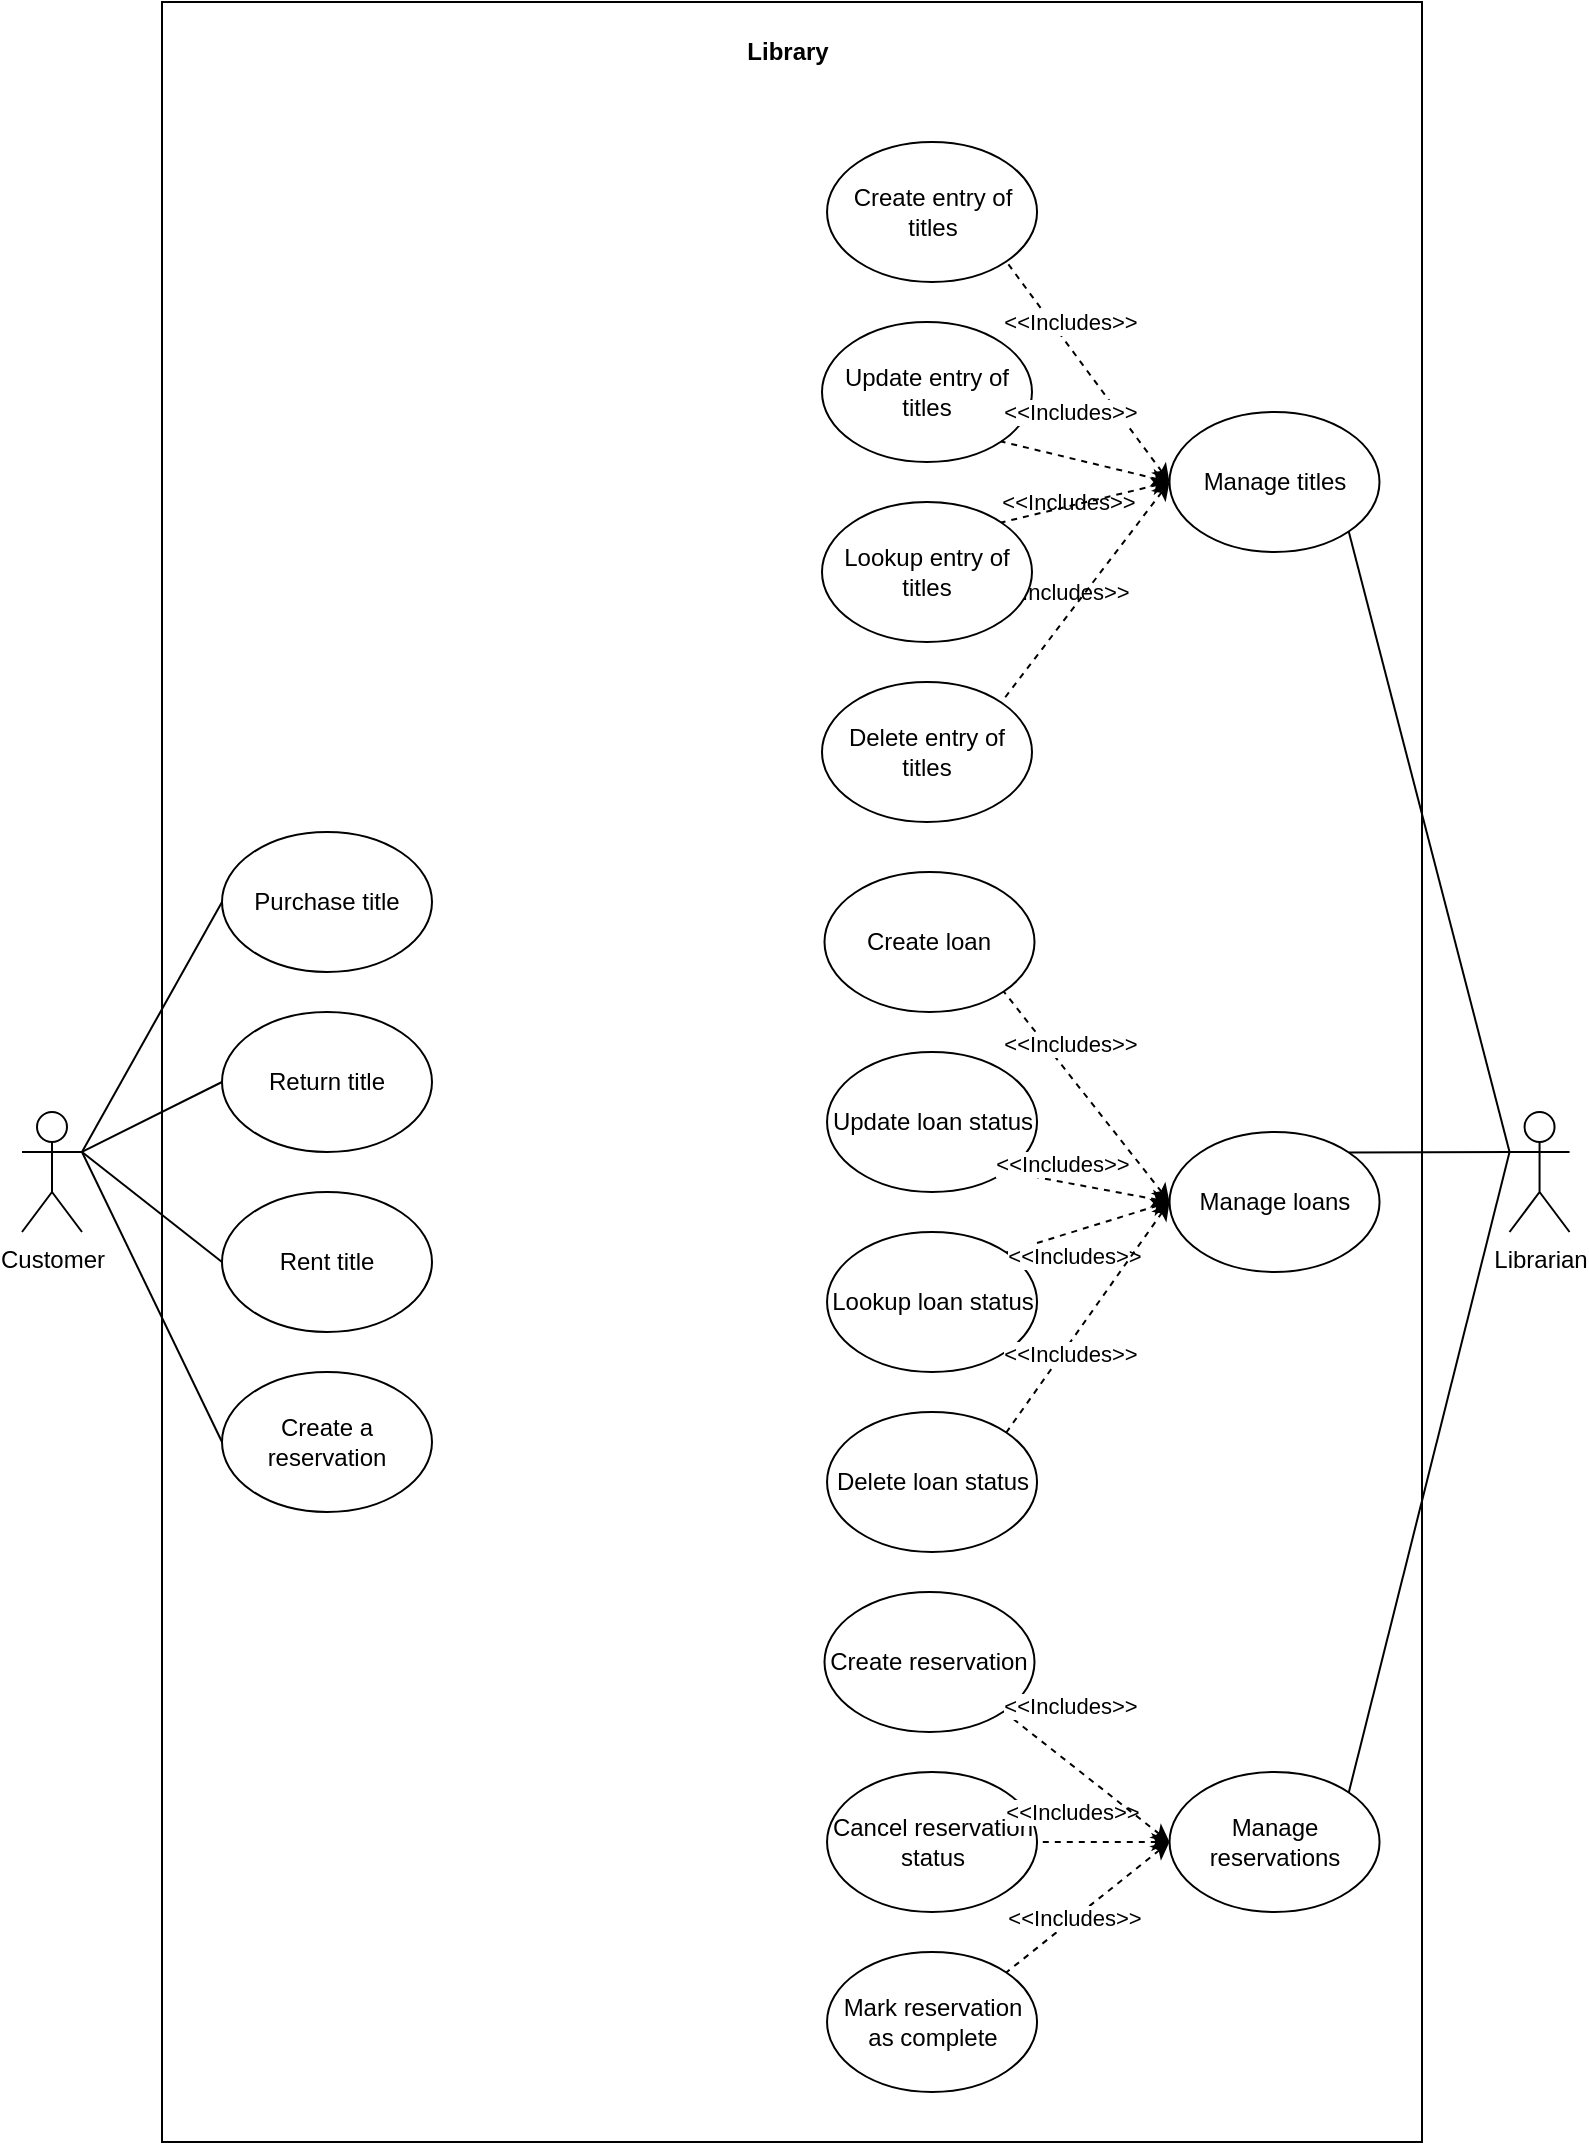 <mxfile version="24.4.10" type="device">
  <diagram name="Page-1" id="D9KrbN1HpGchZC3lj7AW">
    <mxGraphModel dx="2899" dy="1066" grid="1" gridSize="10" guides="1" tooltips="1" connect="1" arrows="1" fold="1" page="1" pageScale="1" pageWidth="850" pageHeight="1100" math="0" shadow="0">
      <root>
        <mxCell id="0" />
        <mxCell id="1" parent="0" />
        <mxCell id="H8Bho8Vx2GJubfs2moUF-58" value="" style="rounded=0;whiteSpace=wrap;html=1;" parent="1" vertex="1">
          <mxGeometry x="-740" y="10" width="630" height="1070" as="geometry" />
        </mxCell>
        <mxCell id="q1pkWmGgmF4G5Z5k3sib-1" value="Customer" style="shape=umlActor;verticalLabelPosition=bottom;verticalAlign=top;html=1;outlineConnect=0;" parent="1" vertex="1">
          <mxGeometry x="-810" y="565" width="30" height="60" as="geometry" />
        </mxCell>
        <mxCell id="q1pkWmGgmF4G5Z5k3sib-2" value="Librarian" style="shape=umlActor;verticalLabelPosition=bottom;verticalAlign=top;html=1;outlineConnect=0;" parent="1" vertex="1">
          <mxGeometry x="-66.22" y="565" width="30" height="60" as="geometry" />
        </mxCell>
        <mxCell id="q1pkWmGgmF4G5Z5k3sib-6" value="&lt;b&gt;Library&lt;br&gt;&lt;/b&gt;" style="text;html=1;align=center;verticalAlign=middle;whiteSpace=wrap;rounded=0;" parent="1" vertex="1">
          <mxGeometry x="-463.75" y="20" width="73.75" height="30" as="geometry" />
        </mxCell>
        <mxCell id="q1pkWmGgmF4G5Z5k3sib-31" value="" style="endArrow=none;html=1;rounded=0;entryX=1;entryY=0;entryDx=0;entryDy=0;exitX=0;exitY=0.333;exitDx=0;exitDy=0;exitPerimeter=0;" parent="1" source="q1pkWmGgmF4G5Z5k3sib-2" target="H8Bho8Vx2GJubfs2moUF-10" edge="1">
          <mxGeometry width="50" height="50" relative="1" as="geometry">
            <mxPoint x="-526.22" y="485" as="sourcePoint" />
            <mxPoint x="-106.22" y="430" as="targetPoint" />
          </mxGeometry>
        </mxCell>
        <mxCell id="wmEHwvrF9gfvvMeBKOm7-9" value="" style="endArrow=none;html=1;rounded=0;entryX=0;entryY=0.5;entryDx=0;entryDy=0;exitX=1;exitY=0.333;exitDx=0;exitDy=0;exitPerimeter=0;" parent="1" source="q1pkWmGgmF4G5Z5k3sib-1" target="H8Bho8Vx2GJubfs2moUF-49" edge="1">
          <mxGeometry width="50" height="50" relative="1" as="geometry">
            <mxPoint x="-744" y="600" as="sourcePoint" />
            <mxPoint x="-716.517" y="732.322" as="targetPoint" />
          </mxGeometry>
        </mxCell>
        <mxCell id="wmEHwvrF9gfvvMeBKOm7-11" value="" style="endArrow=none;html=1;rounded=0;entryX=0;entryY=0.5;entryDx=0;entryDy=0;exitX=1;exitY=0.333;exitDx=0;exitDy=0;exitPerimeter=0;" parent="1" source="q1pkWmGgmF4G5Z5k3sib-1" target="H8Bho8Vx2GJubfs2moUF-47" edge="1">
          <mxGeometry width="50" height="50" relative="1" as="geometry">
            <mxPoint x="-750" y="585" as="sourcePoint" />
            <mxPoint x="-719.017" y="467.678" as="targetPoint" />
          </mxGeometry>
        </mxCell>
        <mxCell id="wmEHwvrF9gfvvMeBKOm7-13" value="" style="endArrow=none;html=1;rounded=0;entryX=0;entryY=0.5;entryDx=0;entryDy=0;exitX=1;exitY=0.333;exitDx=0;exitDy=0;exitPerimeter=0;" parent="1" source="q1pkWmGgmF4G5Z5k3sib-1" target="H8Bho8Vx2GJubfs2moUF-48" edge="1">
          <mxGeometry width="50" height="50" relative="1" as="geometry">
            <mxPoint x="-820" y="605" as="sourcePoint" />
            <mxPoint x="-730" y="650" as="targetPoint" />
          </mxGeometry>
        </mxCell>
        <mxCell id="wmEHwvrF9gfvvMeBKOm7-50" value="" style="endArrow=none;html=1;rounded=0;entryX=1;entryY=1;entryDx=0;entryDy=0;exitX=0;exitY=0.333;exitDx=0;exitDy=0;exitPerimeter=0;" parent="1" source="q1pkWmGgmF4G5Z5k3sib-2" target="H8Bho8Vx2GJubfs2moUF-16" edge="1">
          <mxGeometry width="50" height="50" relative="1" as="geometry">
            <mxPoint x="-56.22" y="395" as="sourcePoint" />
            <mxPoint x="-106.22" y="330" as="targetPoint" />
          </mxGeometry>
        </mxCell>
        <mxCell id="wmEHwvrF9gfvvMeBKOm7-57" value="" style="endArrow=none;html=1;rounded=0;entryX=1;entryY=0;entryDx=0;entryDy=0;exitX=0;exitY=0.333;exitDx=0;exitDy=0;exitPerimeter=0;" parent="1" source="q1pkWmGgmF4G5Z5k3sib-2" target="JFB4fge5Wf1V-ydik8tn-20" edge="1">
          <mxGeometry width="50" height="50" relative="1" as="geometry">
            <mxPoint x="-46.22" y="465" as="sourcePoint" />
            <mxPoint x="-147.847" y="985.251" as="targetPoint" />
          </mxGeometry>
        </mxCell>
        <mxCell id="H8Bho8Vx2GJubfs2moUF-1" value="Create entry of titles" style="ellipse;whiteSpace=wrap;html=1;" parent="1" vertex="1">
          <mxGeometry x="-407.48" y="80" width="105" height="70" as="geometry" />
        </mxCell>
        <mxCell id="H8Bho8Vx2GJubfs2moUF-3" value="Update loan status" style="ellipse;whiteSpace=wrap;html=1;" parent="1" vertex="1">
          <mxGeometry x="-407.48" y="535" width="105" height="70" as="geometry" />
        </mxCell>
        <mxCell id="H8Bho8Vx2GJubfs2moUF-10" value="Manage loans" style="ellipse;whiteSpace=wrap;html=1;" parent="1" vertex="1">
          <mxGeometry x="-236.23" y="575" width="105" height="70" as="geometry" />
        </mxCell>
        <mxCell id="H8Bho8Vx2GJubfs2moUF-16" value="Manage titles" style="ellipse;whiteSpace=wrap;html=1;" parent="1" vertex="1">
          <mxGeometry x="-236.26" y="215" width="105" height="70" as="geometry" />
        </mxCell>
        <mxCell id="H8Bho8Vx2GJubfs2moUF-17" value="" style="endArrow=none;html=1;rounded=0;entryX=1;entryY=1;entryDx=0;entryDy=0;exitX=0;exitY=0.5;exitDx=0;exitDy=0;startArrow=classic;startFill=1;dashed=1;" parent="1" source="H8Bho8Vx2GJubfs2moUF-16" target="H8Bho8Vx2GJubfs2moUF-1" edge="1">
          <mxGeometry width="50" height="50" relative="1" as="geometry">
            <mxPoint x="-251.26" y="249.75" as="sourcePoint" />
            <mxPoint x="-301.26" y="249.75" as="targetPoint" />
          </mxGeometry>
        </mxCell>
        <mxCell id="H8Bho8Vx2GJubfs2moUF-18" value="&amp;lt;&amp;lt;Includes&amp;gt;&amp;gt;" style="edgeLabel;html=1;align=center;verticalAlign=middle;resizable=0;points=[];" parent="H8Bho8Vx2GJubfs2moUF-17" vertex="1" connectable="0">
          <mxGeometry x="-0.418" relative="1" as="geometry">
            <mxPoint x="-26" y="-48" as="offset" />
          </mxGeometry>
        </mxCell>
        <mxCell id="H8Bho8Vx2GJubfs2moUF-19" value="" style="endArrow=none;html=1;rounded=0;entryX=1;entryY=1;entryDx=0;entryDy=0;exitX=0;exitY=0.5;exitDx=0;exitDy=0;startArrow=classic;startFill=1;dashed=1;" parent="1" source="H8Bho8Vx2GJubfs2moUF-10" target="H8Bho8Vx2GJubfs2moUF-3" edge="1">
          <mxGeometry width="50" height="50" relative="1" as="geometry">
            <mxPoint x="-233.75" y="489.64" as="sourcePoint" />
            <mxPoint x="-303.75" y="489.64" as="targetPoint" />
          </mxGeometry>
        </mxCell>
        <mxCell id="H8Bho8Vx2GJubfs2moUF-20" value="&amp;lt;&amp;lt;Includes&amp;gt;&amp;gt;" style="edgeLabel;html=1;align=center;verticalAlign=middle;resizable=0;points=[];" parent="H8Bho8Vx2GJubfs2moUF-19" vertex="1" connectable="0">
          <mxGeometry x="-0.418" relative="1" as="geometry">
            <mxPoint x="-30" y="-15" as="offset" />
          </mxGeometry>
        </mxCell>
        <mxCell id="H8Bho8Vx2GJubfs2moUF-29" value="Lookup loan status" style="ellipse;whiteSpace=wrap;html=1;" parent="1" vertex="1">
          <mxGeometry x="-407.48" y="625" width="105" height="70" as="geometry" />
        </mxCell>
        <mxCell id="H8Bho8Vx2GJubfs2moUF-39" value="" style="endArrow=none;html=1;rounded=0;entryX=1;entryY=0;entryDx=0;entryDy=0;exitX=0;exitY=0.5;exitDx=0;exitDy=0;startArrow=classic;startFill=1;dashed=1;" parent="1" source="H8Bho8Vx2GJubfs2moUF-10" target="H8Bho8Vx2GJubfs2moUF-29" edge="1">
          <mxGeometry width="50" height="50" relative="1" as="geometry">
            <mxPoint x="-212.75" y="475" as="sourcePoint" />
            <mxPoint x="-308.75" y="435" as="targetPoint" />
          </mxGeometry>
        </mxCell>
        <mxCell id="H8Bho8Vx2GJubfs2moUF-40" value="&amp;lt;&amp;lt;Includes&amp;gt;&amp;gt;" style="edgeLabel;html=1;align=center;verticalAlign=middle;resizable=0;points=[];" parent="H8Bho8Vx2GJubfs2moUF-39" vertex="1" connectable="0">
          <mxGeometry x="-0.418" relative="1" as="geometry">
            <mxPoint x="-24" y="19" as="offset" />
          </mxGeometry>
        </mxCell>
        <mxCell id="H8Bho8Vx2GJubfs2moUF-47" value="Purchase title" style="ellipse;whiteSpace=wrap;html=1;" parent="1" vertex="1">
          <mxGeometry x="-710" y="425" width="105" height="70" as="geometry" />
        </mxCell>
        <mxCell id="H8Bho8Vx2GJubfs2moUF-48" value="Return title" style="ellipse;whiteSpace=wrap;html=1;" parent="1" vertex="1">
          <mxGeometry x="-710" y="515" width="105" height="70" as="geometry" />
        </mxCell>
        <mxCell id="H8Bho8Vx2GJubfs2moUF-49" value="Rent title" style="ellipse;whiteSpace=wrap;html=1;" parent="1" vertex="1">
          <mxGeometry x="-710" y="605" width="105" height="70" as="geometry" />
        </mxCell>
        <mxCell id="JFB4fge5Wf1V-ydik8tn-1" value="Create a reservation" style="ellipse;whiteSpace=wrap;html=1;" vertex="1" parent="1">
          <mxGeometry x="-710" y="695" width="105" height="70" as="geometry" />
        </mxCell>
        <mxCell id="JFB4fge5Wf1V-ydik8tn-2" value="" style="endArrow=none;html=1;rounded=0;entryX=0;entryY=0.5;entryDx=0;entryDy=0;exitX=1;exitY=0.333;exitDx=0;exitDy=0;exitPerimeter=0;" edge="1" parent="1" source="q1pkWmGgmF4G5Z5k3sib-1" target="JFB4fge5Wf1V-ydik8tn-1">
          <mxGeometry width="50" height="50" relative="1" as="geometry">
            <mxPoint x="-770" y="595" as="sourcePoint" />
            <mxPoint x="-680" y="690" as="targetPoint" />
          </mxGeometry>
        </mxCell>
        <mxCell id="JFB4fge5Wf1V-ydik8tn-3" value="Update entry of titles" style="ellipse;whiteSpace=wrap;html=1;" vertex="1" parent="1">
          <mxGeometry x="-410" y="170" width="105" height="70" as="geometry" />
        </mxCell>
        <mxCell id="JFB4fge5Wf1V-ydik8tn-4" value="Delete entry of titles" style="ellipse;whiteSpace=wrap;html=1;" vertex="1" parent="1">
          <mxGeometry x="-410" y="350" width="105" height="70" as="geometry" />
        </mxCell>
        <mxCell id="JFB4fge5Wf1V-ydik8tn-5" value="" style="endArrow=none;html=1;rounded=0;entryX=1;entryY=1;entryDx=0;entryDy=0;exitX=0;exitY=0.5;exitDx=0;exitDy=0;startArrow=classic;startFill=1;dashed=1;" edge="1" parent="1" source="H8Bho8Vx2GJubfs2moUF-16" target="JFB4fge5Wf1V-ydik8tn-3">
          <mxGeometry width="50" height="50" relative="1" as="geometry">
            <mxPoint x="-226.22" y="260" as="sourcePoint" />
            <mxPoint x="-294.22" y="190" as="targetPoint" />
          </mxGeometry>
        </mxCell>
        <mxCell id="JFB4fge5Wf1V-ydik8tn-6" value="&amp;lt;&amp;lt;Includes&amp;gt;&amp;gt;" style="edgeLabel;html=1;align=center;verticalAlign=middle;resizable=0;points=[];" vertex="1" connectable="0" parent="JFB4fge5Wf1V-ydik8tn-5">
          <mxGeometry x="-0.418" relative="1" as="geometry">
            <mxPoint x="-30" y="61" as="offset" />
          </mxGeometry>
        </mxCell>
        <mxCell id="JFB4fge5Wf1V-ydik8tn-7" value="" style="endArrow=none;html=1;rounded=0;entryX=1;entryY=0;entryDx=0;entryDy=0;exitX=0;exitY=0.5;exitDx=0;exitDy=0;startArrow=classic;startFill=1;dashed=1;" edge="1" parent="1" source="H8Bho8Vx2GJubfs2moUF-16" target="JFB4fge5Wf1V-ydik8tn-4">
          <mxGeometry width="50" height="50" relative="1" as="geometry">
            <mxPoint x="-226.22" y="260" as="sourcePoint" />
            <mxPoint x="-309.22" y="205" as="targetPoint" />
          </mxGeometry>
        </mxCell>
        <mxCell id="JFB4fge5Wf1V-ydik8tn-8" value="&amp;lt;&amp;lt;Includes&amp;gt;&amp;gt;" style="edgeLabel;html=1;align=center;verticalAlign=middle;resizable=0;points=[];" vertex="1" connectable="0" parent="JFB4fge5Wf1V-ydik8tn-7">
          <mxGeometry x="-0.418" relative="1" as="geometry">
            <mxPoint x="-26" y="-22" as="offset" />
          </mxGeometry>
        </mxCell>
        <mxCell id="JFB4fge5Wf1V-ydik8tn-9" value="Create loan" style="ellipse;whiteSpace=wrap;html=1;" vertex="1" parent="1">
          <mxGeometry x="-408.75" y="445" width="105" height="70" as="geometry" />
        </mxCell>
        <mxCell id="JFB4fge5Wf1V-ydik8tn-10" value="" style="endArrow=none;html=1;rounded=0;entryX=1;entryY=1;entryDx=0;entryDy=0;exitX=0;exitY=0.5;exitDx=0;exitDy=0;startArrow=classic;startFill=1;dashed=1;" edge="1" parent="1" source="H8Bho8Vx2GJubfs2moUF-10" target="JFB4fge5Wf1V-ydik8tn-9">
          <mxGeometry width="50" height="50" relative="1" as="geometry">
            <mxPoint x="-226.22" y="600" as="sourcePoint" />
            <mxPoint x="-294.22" y="600" as="targetPoint" />
          </mxGeometry>
        </mxCell>
        <mxCell id="JFB4fge5Wf1V-ydik8tn-11" value="&amp;lt;&amp;lt;Includes&amp;gt;&amp;gt;" style="edgeLabel;html=1;align=center;verticalAlign=middle;resizable=0;points=[];" vertex="1" connectable="0" parent="JFB4fge5Wf1V-ydik8tn-10">
          <mxGeometry x="-0.418" relative="1" as="geometry">
            <mxPoint x="-26" y="-49" as="offset" />
          </mxGeometry>
        </mxCell>
        <mxCell id="JFB4fge5Wf1V-ydik8tn-12" value="Lookup entry of titles" style="ellipse;whiteSpace=wrap;html=1;" vertex="1" parent="1">
          <mxGeometry x="-410" y="260" width="105" height="70" as="geometry" />
        </mxCell>
        <mxCell id="JFB4fge5Wf1V-ydik8tn-13" value="" style="endArrow=none;html=1;rounded=0;entryX=1;entryY=0;entryDx=0;entryDy=0;exitX=0;exitY=0.5;exitDx=0;exitDy=0;startArrow=classic;startFill=1;dashed=1;" edge="1" parent="1" source="H8Bho8Vx2GJubfs2moUF-16" target="JFB4fge5Wf1V-ydik8tn-12">
          <mxGeometry width="50" height="50" relative="1" as="geometry">
            <mxPoint x="-226.22" y="260" as="sourcePoint" />
            <mxPoint x="-310.22" y="415" as="targetPoint" />
          </mxGeometry>
        </mxCell>
        <mxCell id="JFB4fge5Wf1V-ydik8tn-14" value="&amp;lt;&amp;lt;Includes&amp;gt;&amp;gt;" style="edgeLabel;html=1;align=center;verticalAlign=middle;resizable=0;points=[];" vertex="1" connectable="0" parent="JFB4fge5Wf1V-ydik8tn-13">
          <mxGeometry x="-0.418" relative="1" as="geometry">
            <mxPoint x="-26" y="-41" as="offset" />
          </mxGeometry>
        </mxCell>
        <mxCell id="JFB4fge5Wf1V-ydik8tn-15" value="Delete loan status" style="ellipse;whiteSpace=wrap;html=1;" vertex="1" parent="1">
          <mxGeometry x="-407.48" y="715" width="105" height="70" as="geometry" />
        </mxCell>
        <mxCell id="JFB4fge5Wf1V-ydik8tn-17" value="" style="endArrow=none;html=1;rounded=0;entryX=1;entryY=0;entryDx=0;entryDy=0;exitX=0;exitY=0.5;exitDx=0;exitDy=0;startArrow=classic;startFill=1;dashed=1;" edge="1" parent="1" source="H8Bho8Vx2GJubfs2moUF-10" target="JFB4fge5Wf1V-ydik8tn-15">
          <mxGeometry width="50" height="50" relative="1" as="geometry">
            <mxPoint x="-226.22" y="620" as="sourcePoint" />
            <mxPoint x="-309.22" y="515" as="targetPoint" />
          </mxGeometry>
        </mxCell>
        <mxCell id="JFB4fge5Wf1V-ydik8tn-18" value="&amp;lt;&amp;lt;Includes&amp;gt;&amp;gt;" style="edgeLabel;html=1;align=center;verticalAlign=middle;resizable=0;points=[];" vertex="1" connectable="0" parent="JFB4fge5Wf1V-ydik8tn-17">
          <mxGeometry x="-0.418" relative="1" as="geometry">
            <mxPoint x="-26" y="42" as="offset" />
          </mxGeometry>
        </mxCell>
        <mxCell id="JFB4fge5Wf1V-ydik8tn-19" value="Cancel reservation status" style="ellipse;whiteSpace=wrap;html=1;" vertex="1" parent="1">
          <mxGeometry x="-407.48" y="895" width="105" height="70" as="geometry" />
        </mxCell>
        <mxCell id="JFB4fge5Wf1V-ydik8tn-20" value="Manage reservations" style="ellipse;whiteSpace=wrap;html=1;" vertex="1" parent="1">
          <mxGeometry x="-236.23" y="895" width="105" height="70" as="geometry" />
        </mxCell>
        <mxCell id="JFB4fge5Wf1V-ydik8tn-21" value="" style="endArrow=none;html=1;rounded=0;entryX=1;entryY=0.5;entryDx=0;entryDy=0;exitX=0;exitY=0.5;exitDx=0;exitDy=0;startArrow=classic;startFill=1;dashed=1;" edge="1" parent="1" source="JFB4fge5Wf1V-ydik8tn-20" target="JFB4fge5Wf1V-ydik8tn-19">
          <mxGeometry width="50" height="50" relative="1" as="geometry">
            <mxPoint x="-233.75" y="849.64" as="sourcePoint" />
            <mxPoint x="-303.75" y="849.64" as="targetPoint" />
          </mxGeometry>
        </mxCell>
        <mxCell id="JFB4fge5Wf1V-ydik8tn-22" value="&amp;lt;&amp;lt;Includes&amp;gt;&amp;gt;" style="edgeLabel;html=1;align=center;verticalAlign=middle;resizable=0;points=[];" vertex="1" connectable="0" parent="JFB4fge5Wf1V-ydik8tn-21">
          <mxGeometry x="-0.418" relative="1" as="geometry">
            <mxPoint x="-30" y="-15" as="offset" />
          </mxGeometry>
        </mxCell>
        <mxCell id="JFB4fge5Wf1V-ydik8tn-23" value="Mark reservation as complete" style="ellipse;whiteSpace=wrap;html=1;" vertex="1" parent="1">
          <mxGeometry x="-407.48" y="985" width="105" height="70" as="geometry" />
        </mxCell>
        <mxCell id="JFB4fge5Wf1V-ydik8tn-24" value="" style="endArrow=none;html=1;rounded=0;entryX=1;entryY=0;entryDx=0;entryDy=0;exitX=0;exitY=0.5;exitDx=0;exitDy=0;startArrow=classic;startFill=1;dashed=1;" edge="1" parent="1" source="JFB4fge5Wf1V-ydik8tn-20" target="JFB4fge5Wf1V-ydik8tn-23">
          <mxGeometry width="50" height="50" relative="1" as="geometry">
            <mxPoint x="-212.75" y="835" as="sourcePoint" />
            <mxPoint x="-308.75" y="795" as="targetPoint" />
          </mxGeometry>
        </mxCell>
        <mxCell id="JFB4fge5Wf1V-ydik8tn-25" value="&amp;lt;&amp;lt;Includes&amp;gt;&amp;gt;" style="edgeLabel;html=1;align=center;verticalAlign=middle;resizable=0;points=[];" vertex="1" connectable="0" parent="JFB4fge5Wf1V-ydik8tn-24">
          <mxGeometry x="-0.418" relative="1" as="geometry">
            <mxPoint x="-24" y="19" as="offset" />
          </mxGeometry>
        </mxCell>
        <mxCell id="JFB4fge5Wf1V-ydik8tn-26" value="Create reservation" style="ellipse;whiteSpace=wrap;html=1;" vertex="1" parent="1">
          <mxGeometry x="-408.75" y="805" width="105" height="70" as="geometry" />
        </mxCell>
        <mxCell id="JFB4fge5Wf1V-ydik8tn-27" value="" style="endArrow=none;html=1;rounded=0;entryX=1;entryY=1;entryDx=0;entryDy=0;exitX=0;exitY=0.5;exitDx=0;exitDy=0;startArrow=classic;startFill=1;dashed=1;" edge="1" parent="1" source="JFB4fge5Wf1V-ydik8tn-20" target="JFB4fge5Wf1V-ydik8tn-26">
          <mxGeometry width="50" height="50" relative="1" as="geometry">
            <mxPoint x="-226.22" y="960" as="sourcePoint" />
            <mxPoint x="-294.22" y="960" as="targetPoint" />
          </mxGeometry>
        </mxCell>
        <mxCell id="JFB4fge5Wf1V-ydik8tn-28" value="&amp;lt;&amp;lt;Includes&amp;gt;&amp;gt;" style="edgeLabel;html=1;align=center;verticalAlign=middle;resizable=0;points=[];" vertex="1" connectable="0" parent="JFB4fge5Wf1V-ydik8tn-27">
          <mxGeometry x="-0.418" relative="1" as="geometry">
            <mxPoint x="-26" y="-49" as="offset" />
          </mxGeometry>
        </mxCell>
      </root>
    </mxGraphModel>
  </diagram>
</mxfile>
